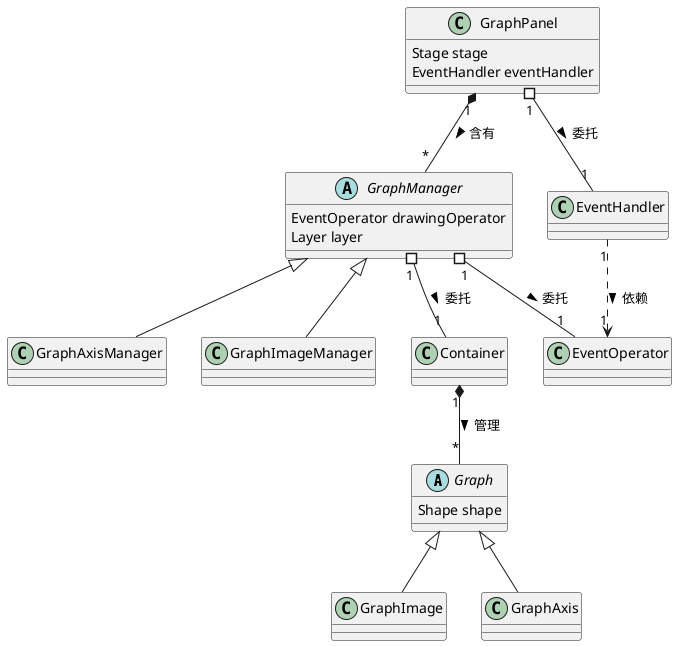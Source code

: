 @startuml

abstract class Graph{
    Shape shape
}


Graph <|-- GraphImage
Graph <|-- GraphAxis


abstract class GraphManager{
    EventOperator drawingOperator
    Layer layer
}

GraphManager <|-- GraphAxisManager
GraphManager <|-- GraphImageManager

GraphManager "1" #-- "1" Container : 委托 >
Container "1" *-- "*" Graph : 管理 >


class GraphPanel{
    Stage stage
    EventHandler eventHandler
}

GraphPanel "1" *-- "*" GraphManager : 含有 >



GraphPanel "1" #-- "1" EventHandler : 委托 >
GraphManager "1" #-- "1" EventOperator : 委托 >

EventHandler "1" ..> "1" EventOperator : 依赖 >



@enduml
